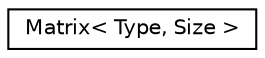 digraph "Graficzna hierarchia klas"
{
 // LATEX_PDF_SIZE
  edge [fontname="Helvetica",fontsize="10",labelfontname="Helvetica",labelfontsize="10"];
  node [fontname="Helvetica",fontsize="10",shape=record];
  rankdir="LR";
  Node0 [label="Matrix\< Type, Size \>",height=0.2,width=0.4,color="black", fillcolor="white", style="filled",URL="$class_matrix.html",tooltip="Modeluje pojęcie macierzy kwadratowej o dowolnym rozmiarze i typie danych, które ona zawiera."];
}
